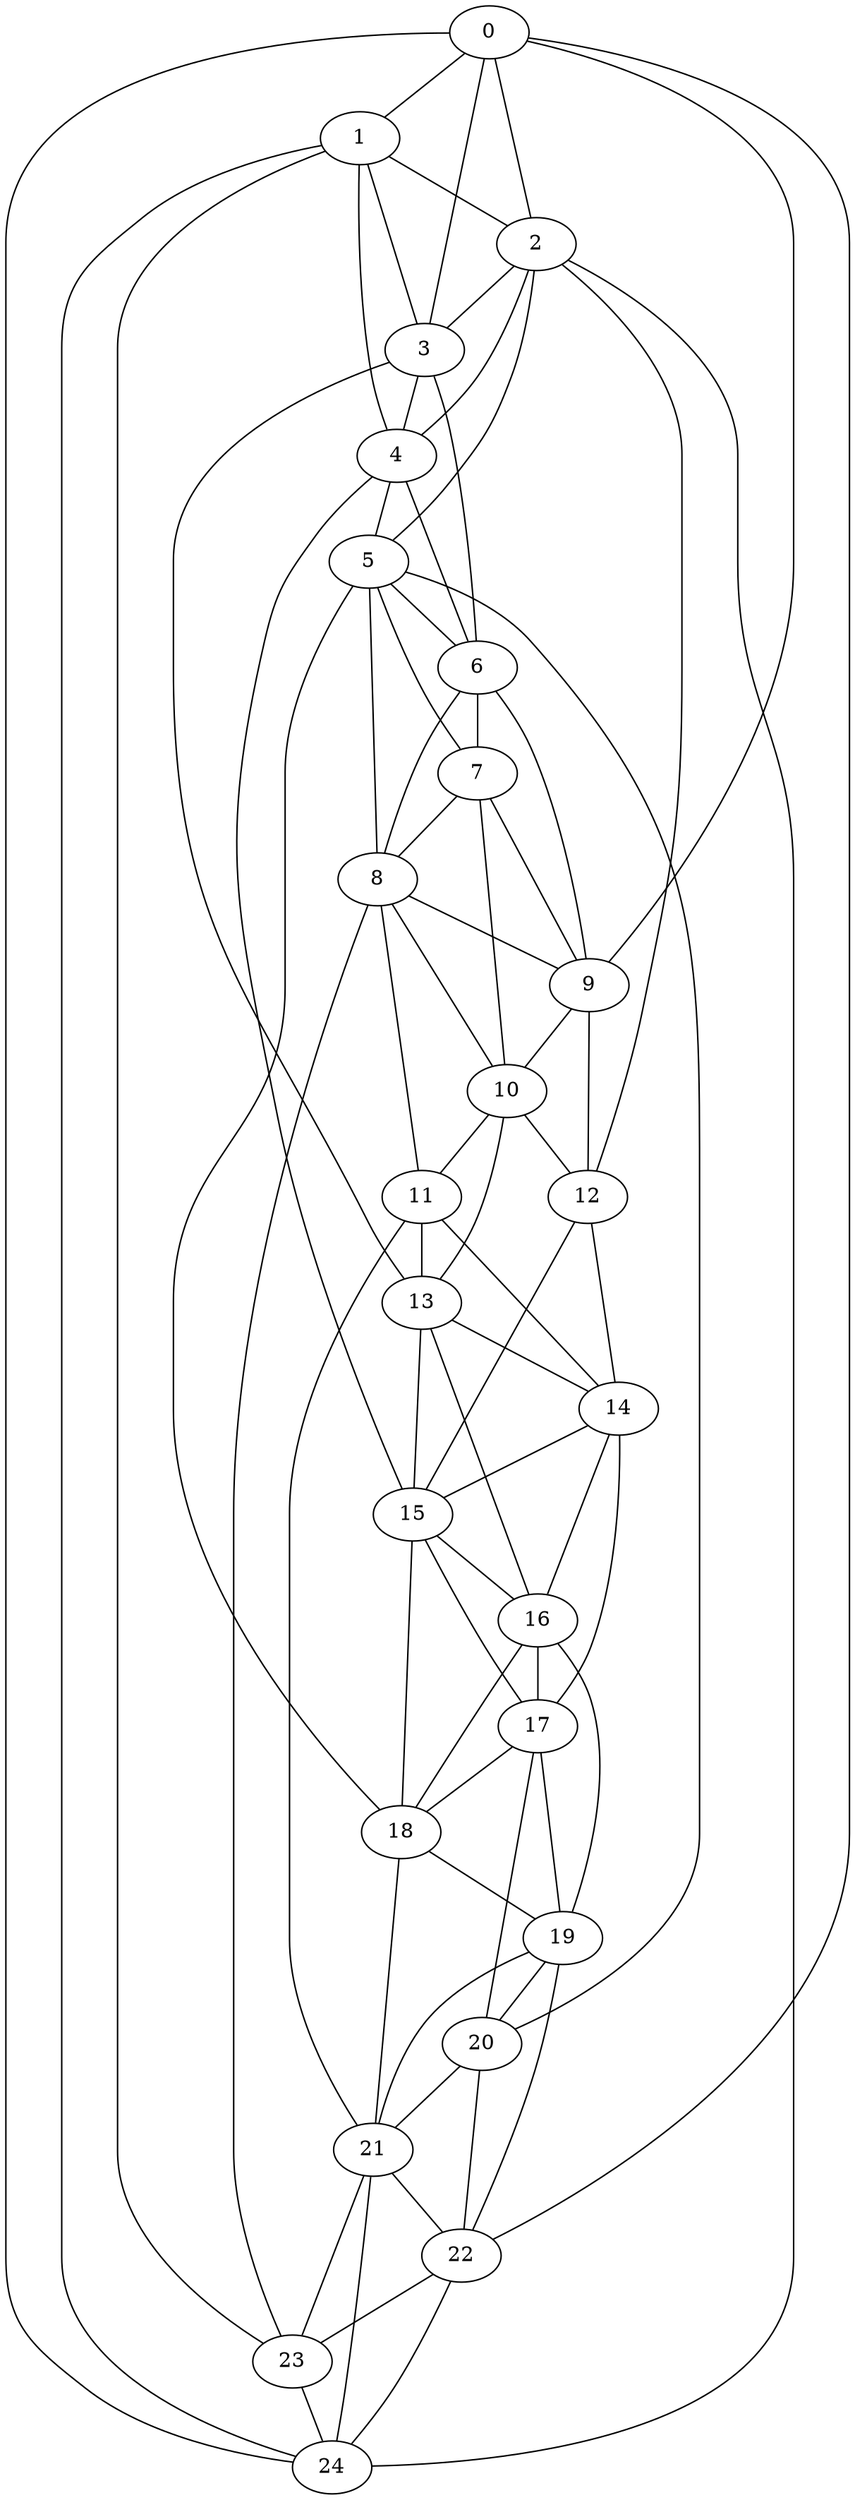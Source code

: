 strict graph "watts_strogatz_graph(25,6,0.1)" {
0;
1;
2;
3;
4;
5;
6;
7;
8;
9;
10;
11;
12;
13;
14;
15;
16;
17;
18;
19;
20;
21;
22;
23;
24;
0 -- 1  [is_available=True, prob="0.788544873639"];
0 -- 2  [is_available=True, prob="0.590661941675"];
0 -- 3  [is_available=True, prob="0.514381142884"];
0 -- 9  [is_available=True, prob="0.819315719374"];
0 -- 22  [is_available=True, prob="0.484021133633"];
0 -- 24  [is_available=True, prob="1.0"];
1 -- 2  [is_available=True, prob="0.709466383595"];
1 -- 3  [is_available=True, prob="0.880452127981"];
1 -- 4  [is_available=True, prob="0.148309560871"];
1 -- 23  [is_available=True, prob="0.388668611117"];
1 -- 24  [is_available=True, prob="0.701129101592"];
2 -- 3  [is_available=True, prob="0.863197636771"];
2 -- 4  [is_available=True, prob="0.66435774544"];
2 -- 5  [is_available=True, prob="0.700174509981"];
2 -- 12  [is_available=True, prob="1.0"];
2 -- 24  [is_available=True, prob="0.180511202333"];
3 -- 4  [is_available=True, prob="0.320615621071"];
3 -- 6  [is_available=True, prob="0.705433022604"];
3 -- 13  [is_available=True, prob="0.843850734663"];
4 -- 5  [is_available=True, prob="0.610367109914"];
4 -- 6  [is_available=True, prob="0.84044712402"];
4 -- 15  [is_available=True, prob="1.0"];
5 -- 6  [is_available=True, prob="0.12857512827"];
5 -- 7  [is_available=True, prob="0.553347645886"];
5 -- 8  [is_available=True, prob="0.0539379310664"];
5 -- 18  [is_available=True, prob="0.507901432337"];
5 -- 20  [is_available=True, prob="1.0"];
6 -- 7  [is_available=True, prob="0.787558396602"];
6 -- 8  [is_available=True, prob="1.0"];
6 -- 9  [is_available=True, prob="1.0"];
7 -- 8  [is_available=True, prob="0.116578331679"];
7 -- 9  [is_available=True, prob="0.667139525384"];
7 -- 10  [is_available=True, prob="0.997244736263"];
8 -- 9  [is_available=True, prob="0.303455657092"];
8 -- 10  [is_available=True, prob="0.664006109696"];
8 -- 11  [is_available=True, prob="0.545301815016"];
8 -- 23  [is_available=True, prob="0.361364107137"];
9 -- 10  [is_available=True, prob="0.779040146122"];
9 -- 12  [is_available=True, prob="0.872001920526"];
10 -- 11  [is_available=True, prob="0.475646745646"];
10 -- 12  [is_available=True, prob="0.962241139633"];
10 -- 13  [is_available=True, prob="0.0300463957383"];
11 -- 13  [is_available=True, prob="0.985277374502"];
11 -- 14  [is_available=True, prob="0.678592879861"];
11 -- 21  [is_available=True, prob="0.0705108309998"];
12 -- 14  [is_available=True, prob="0.608419123556"];
12 -- 15  [is_available=True, prob="0.621258618974"];
13 -- 14  [is_available=True, prob="0.77620121879"];
13 -- 15  [is_available=True, prob="0.646892366554"];
13 -- 16  [is_available=True, prob="1.0"];
14 -- 15  [is_available=True, prob="0.516746238951"];
14 -- 16  [is_available=True, prob="0.647116332582"];
14 -- 17  [is_available=True, prob="1.0"];
15 -- 16  [is_available=True, prob="1.0"];
15 -- 17  [is_available=True, prob="0.330259486322"];
15 -- 18  [is_available=True, prob="0.747016635816"];
16 -- 17  [is_available=True, prob="0.348742154772"];
16 -- 18  [is_available=True, prob="0.565432630881"];
16 -- 19  [is_available=True, prob="0.0126829692053"];
17 -- 18  [is_available=True, prob="1.0"];
17 -- 19  [is_available=True, prob="1.0"];
17 -- 20  [is_available=True, prob="0.141978502648"];
18 -- 19  [is_available=True, prob="1.0"];
18 -- 21  [is_available=True, prob="0.569072180481"];
19 -- 20  [is_available=True, prob="0.684757777598"];
19 -- 21  [is_available=True, prob="0.390344777528"];
19 -- 22  [is_available=True, prob="1.0"];
20 -- 21  [is_available=True, prob="0.503902473268"];
20 -- 22  [is_available=True, prob="1.0"];
21 -- 22  [is_available=True, prob="0.567689475798"];
21 -- 23  [is_available=True, prob="0.097440742407"];
21 -- 24  [is_available=True, prob="0.158726473978"];
22 -- 23  [is_available=True, prob="0.565053267511"];
22 -- 24  [is_available=True, prob="1.0"];
23 -- 24  [is_available=True, prob="0.0444017409687"];
}
